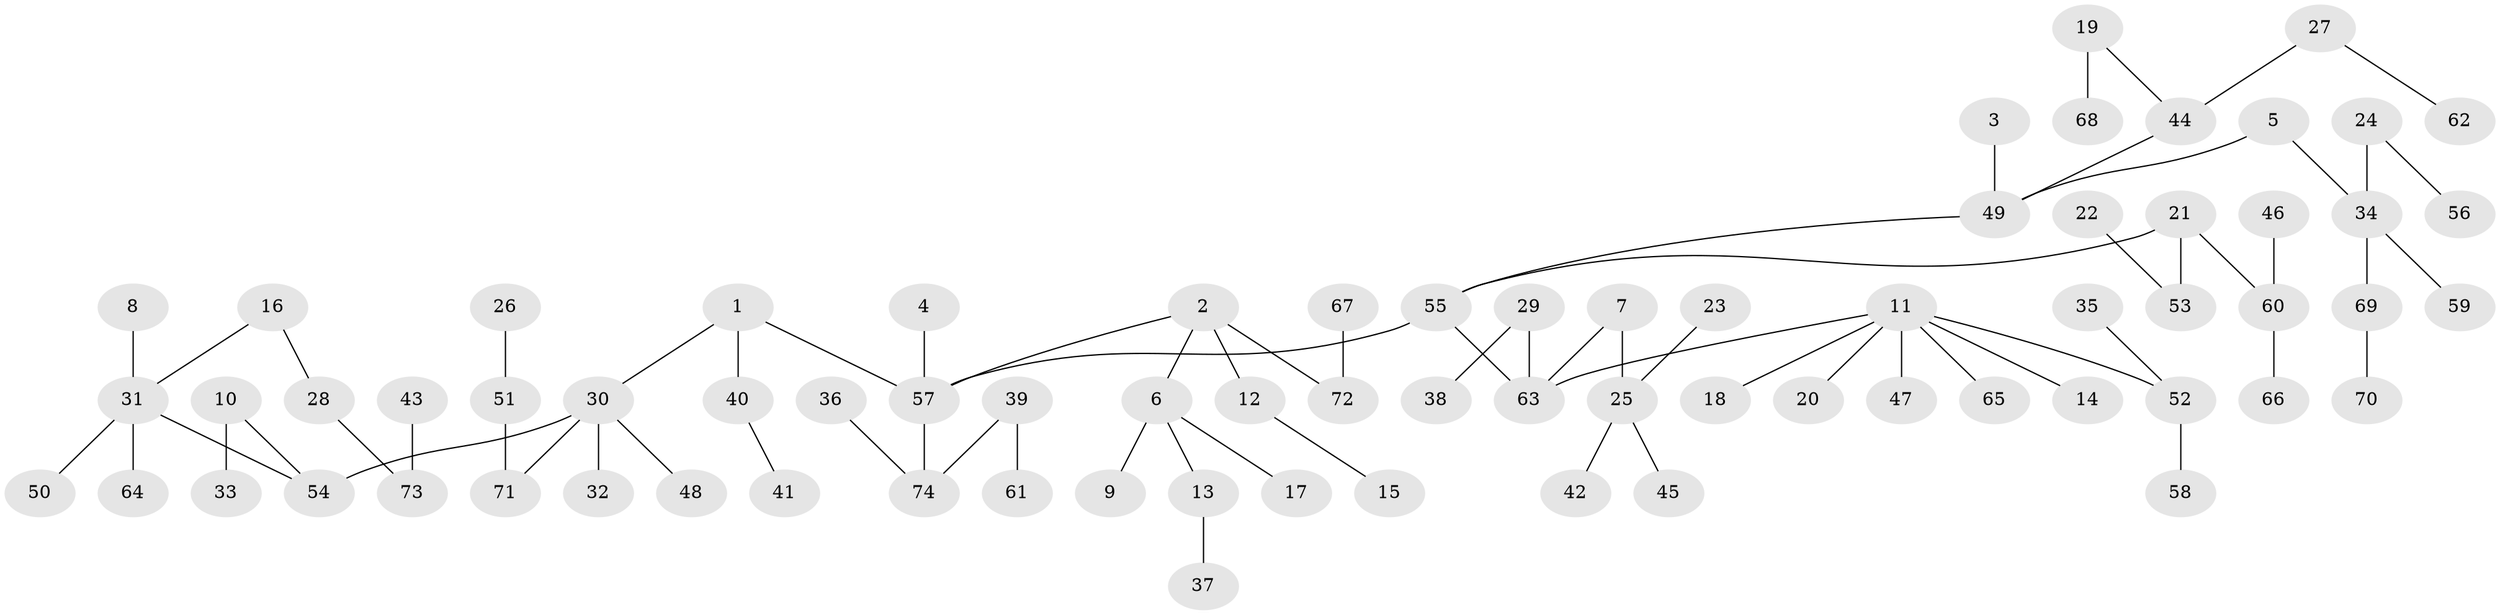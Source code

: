 // original degree distribution, {3: 0.12244897959183673, 7: 0.013605442176870748, 4: 0.047619047619047616, 6: 0.034013605442176874, 1: 0.5374149659863946, 8: 0.006802721088435374, 2: 0.21768707482993196, 5: 0.02040816326530612}
// Generated by graph-tools (version 1.1) at 2025/02/03/09/25 03:02:20]
// undirected, 74 vertices, 73 edges
graph export_dot {
graph [start="1"]
  node [color=gray90,style=filled];
  1;
  2;
  3;
  4;
  5;
  6;
  7;
  8;
  9;
  10;
  11;
  12;
  13;
  14;
  15;
  16;
  17;
  18;
  19;
  20;
  21;
  22;
  23;
  24;
  25;
  26;
  27;
  28;
  29;
  30;
  31;
  32;
  33;
  34;
  35;
  36;
  37;
  38;
  39;
  40;
  41;
  42;
  43;
  44;
  45;
  46;
  47;
  48;
  49;
  50;
  51;
  52;
  53;
  54;
  55;
  56;
  57;
  58;
  59;
  60;
  61;
  62;
  63;
  64;
  65;
  66;
  67;
  68;
  69;
  70;
  71;
  72;
  73;
  74;
  1 -- 30 [weight=1.0];
  1 -- 40 [weight=1.0];
  1 -- 57 [weight=1.0];
  2 -- 6 [weight=1.0];
  2 -- 12 [weight=1.0];
  2 -- 57 [weight=1.0];
  2 -- 72 [weight=1.0];
  3 -- 49 [weight=1.0];
  4 -- 57 [weight=1.0];
  5 -- 34 [weight=1.0];
  5 -- 49 [weight=1.0];
  6 -- 9 [weight=1.0];
  6 -- 13 [weight=1.0];
  6 -- 17 [weight=1.0];
  7 -- 25 [weight=1.0];
  7 -- 63 [weight=1.0];
  8 -- 31 [weight=1.0];
  10 -- 33 [weight=1.0];
  10 -- 54 [weight=1.0];
  11 -- 14 [weight=1.0];
  11 -- 18 [weight=1.0];
  11 -- 20 [weight=1.0];
  11 -- 47 [weight=1.0];
  11 -- 52 [weight=1.0];
  11 -- 63 [weight=1.0];
  11 -- 65 [weight=1.0];
  12 -- 15 [weight=1.0];
  13 -- 37 [weight=1.0];
  16 -- 28 [weight=1.0];
  16 -- 31 [weight=1.0];
  19 -- 44 [weight=1.0];
  19 -- 68 [weight=1.0];
  21 -- 53 [weight=1.0];
  21 -- 55 [weight=1.0];
  21 -- 60 [weight=1.0];
  22 -- 53 [weight=1.0];
  23 -- 25 [weight=1.0];
  24 -- 34 [weight=1.0];
  24 -- 56 [weight=1.0];
  25 -- 42 [weight=1.0];
  25 -- 45 [weight=1.0];
  26 -- 51 [weight=1.0];
  27 -- 44 [weight=1.0];
  27 -- 62 [weight=1.0];
  28 -- 73 [weight=1.0];
  29 -- 38 [weight=1.0];
  29 -- 63 [weight=1.0];
  30 -- 32 [weight=1.0];
  30 -- 48 [weight=1.0];
  30 -- 54 [weight=1.0];
  30 -- 71 [weight=1.0];
  31 -- 50 [weight=1.0];
  31 -- 54 [weight=1.0];
  31 -- 64 [weight=1.0];
  34 -- 59 [weight=1.0];
  34 -- 69 [weight=1.0];
  35 -- 52 [weight=1.0];
  36 -- 74 [weight=1.0];
  39 -- 61 [weight=1.0];
  39 -- 74 [weight=1.0];
  40 -- 41 [weight=1.0];
  43 -- 73 [weight=1.0];
  44 -- 49 [weight=1.0];
  46 -- 60 [weight=1.0];
  49 -- 55 [weight=1.0];
  51 -- 71 [weight=1.0];
  52 -- 58 [weight=1.0];
  55 -- 57 [weight=1.0];
  55 -- 63 [weight=1.0];
  57 -- 74 [weight=1.0];
  60 -- 66 [weight=1.0];
  67 -- 72 [weight=1.0];
  69 -- 70 [weight=1.0];
}
